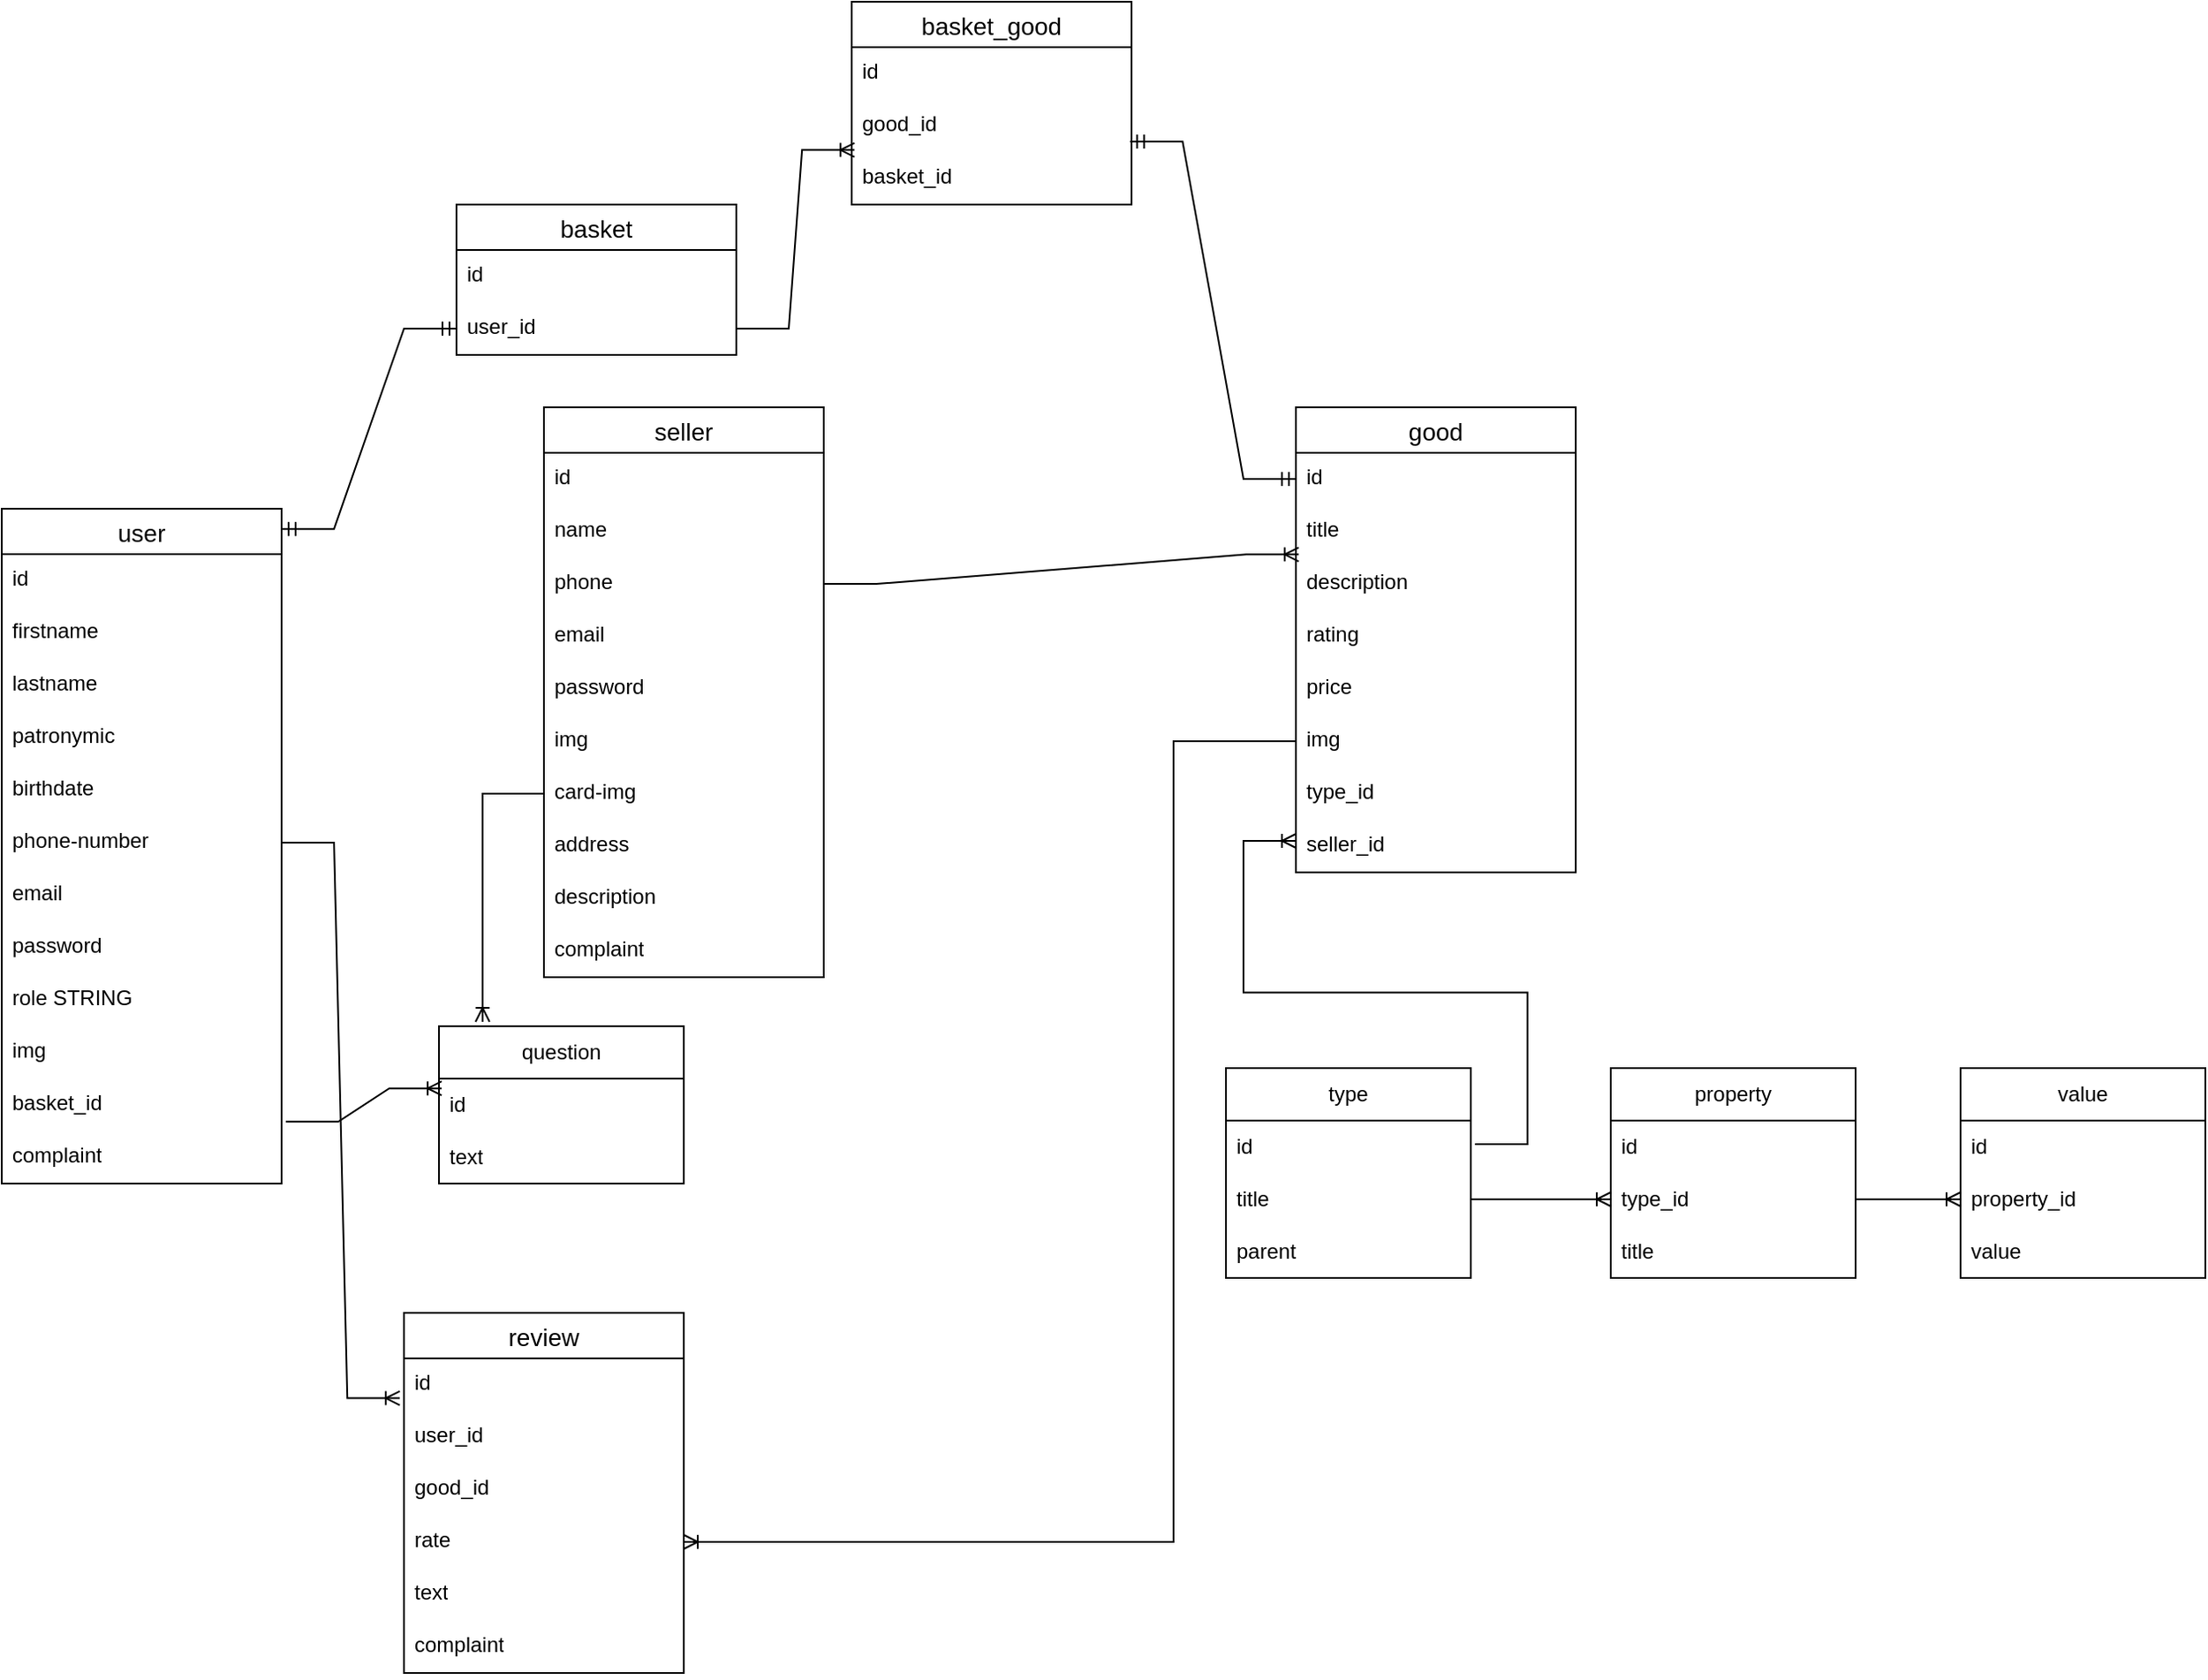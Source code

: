 <mxfile version="22.0.8" type="device">
  <diagram name="Страница — 1" id="OT1tv4u_Zi9Ht4_QGYQ0">
    <mxGraphModel dx="1520" dy="945" grid="1" gridSize="10" guides="1" tooltips="1" connect="1" arrows="1" fold="1" page="1" pageScale="1" pageWidth="827" pageHeight="1169" math="0" shadow="0">
      <root>
        <mxCell id="0" />
        <mxCell id="1" parent="0" />
        <mxCell id="wsZ9izORC8DQVj3VS6HT-1" value="user" style="swimlane;fontStyle=0;childLayout=stackLayout;horizontal=1;startSize=26;horizontalStack=0;resizeParent=1;resizeParentMax=0;resizeLast=0;collapsible=1;marginBottom=0;align=center;fontSize=14;" parent="1" vertex="1">
          <mxGeometry x="60" y="290" width="160" height="386" as="geometry" />
        </mxCell>
        <mxCell id="wsZ9izORC8DQVj3VS6HT-2" value="id" style="text;strokeColor=none;fillColor=none;spacingLeft=4;spacingRight=4;overflow=hidden;rotatable=0;points=[[0,0.5],[1,0.5]];portConstraint=eastwest;fontSize=12;whiteSpace=wrap;html=1;" parent="wsZ9izORC8DQVj3VS6HT-1" vertex="1">
          <mxGeometry y="26" width="160" height="30" as="geometry" />
        </mxCell>
        <mxCell id="wsZ9izORC8DQVj3VS6HT-3" value="firstname" style="text;strokeColor=none;fillColor=none;spacingLeft=4;spacingRight=4;overflow=hidden;rotatable=0;points=[[0,0.5],[1,0.5]];portConstraint=eastwest;fontSize=12;whiteSpace=wrap;html=1;" parent="wsZ9izORC8DQVj3VS6HT-1" vertex="1">
          <mxGeometry y="56" width="160" height="30" as="geometry" />
        </mxCell>
        <mxCell id="wsZ9izORC8DQVj3VS6HT-4" value="lastname" style="text;strokeColor=none;fillColor=none;spacingLeft=4;spacingRight=4;overflow=hidden;rotatable=0;points=[[0,0.5],[1,0.5]];portConstraint=eastwest;fontSize=12;whiteSpace=wrap;html=1;" parent="wsZ9izORC8DQVj3VS6HT-1" vertex="1">
          <mxGeometry y="86" width="160" height="30" as="geometry" />
        </mxCell>
        <mxCell id="wsZ9izORC8DQVj3VS6HT-5" value="patronymic" style="text;strokeColor=none;fillColor=none;spacingLeft=4;spacingRight=4;overflow=hidden;rotatable=0;points=[[0,0.5],[1,0.5]];portConstraint=eastwest;fontSize=12;whiteSpace=wrap;html=1;" parent="wsZ9izORC8DQVj3VS6HT-1" vertex="1">
          <mxGeometry y="116" width="160" height="30" as="geometry" />
        </mxCell>
        <mxCell id="wsZ9izORC8DQVj3VS6HT-7" value="birthdate" style="text;strokeColor=none;fillColor=none;spacingLeft=4;spacingRight=4;overflow=hidden;rotatable=0;points=[[0,0.5],[1,0.5]];portConstraint=eastwest;fontSize=12;whiteSpace=wrap;html=1;" parent="wsZ9izORC8DQVj3VS6HT-1" vertex="1">
          <mxGeometry y="146" width="160" height="30" as="geometry" />
        </mxCell>
        <mxCell id="wsZ9izORC8DQVj3VS6HT-8" value="phone-number" style="text;strokeColor=none;fillColor=none;spacingLeft=4;spacingRight=4;overflow=hidden;rotatable=0;points=[[0,0.5],[1,0.5]];portConstraint=eastwest;fontSize=12;whiteSpace=wrap;html=1;" parent="wsZ9izORC8DQVj3VS6HT-1" vertex="1">
          <mxGeometry y="176" width="160" height="30" as="geometry" />
        </mxCell>
        <mxCell id="wsZ9izORC8DQVj3VS6HT-9" value="email" style="text;strokeColor=none;fillColor=none;spacingLeft=4;spacingRight=4;overflow=hidden;rotatable=0;points=[[0,0.5],[1,0.5]];portConstraint=eastwest;fontSize=12;whiteSpace=wrap;html=1;" parent="wsZ9izORC8DQVj3VS6HT-1" vertex="1">
          <mxGeometry y="206" width="160" height="30" as="geometry" />
        </mxCell>
        <mxCell id="wsZ9izORC8DQVj3VS6HT-10" value="password" style="text;strokeColor=none;fillColor=none;spacingLeft=4;spacingRight=4;overflow=hidden;rotatable=0;points=[[0,0.5],[1,0.5]];portConstraint=eastwest;fontSize=12;whiteSpace=wrap;html=1;" parent="wsZ9izORC8DQVj3VS6HT-1" vertex="1">
          <mxGeometry y="236" width="160" height="30" as="geometry" />
        </mxCell>
        <mxCell id="wsZ9izORC8DQVj3VS6HT-11" value="role STRING" style="text;strokeColor=none;fillColor=none;spacingLeft=4;spacingRight=4;overflow=hidden;rotatable=0;points=[[0,0.5],[1,0.5]];portConstraint=eastwest;fontSize=12;whiteSpace=wrap;html=1;" parent="wsZ9izORC8DQVj3VS6HT-1" vertex="1">
          <mxGeometry y="266" width="160" height="30" as="geometry" />
        </mxCell>
        <mxCell id="5W4zjXzBesh5gkNlHrQO-1" value="img" style="text;strokeColor=none;fillColor=none;spacingLeft=4;spacingRight=4;overflow=hidden;rotatable=0;points=[[0,0.5],[1,0.5]];portConstraint=eastwest;fontSize=12;whiteSpace=wrap;html=1;" parent="wsZ9izORC8DQVj3VS6HT-1" vertex="1">
          <mxGeometry y="296" width="160" height="30" as="geometry" />
        </mxCell>
        <mxCell id="5W4zjXzBesh5gkNlHrQO-3" value="basket_id&lt;br&gt;" style="text;strokeColor=none;fillColor=none;spacingLeft=4;spacingRight=4;overflow=hidden;rotatable=0;points=[[0,0.5],[1,0.5]];portConstraint=eastwest;fontSize=12;whiteSpace=wrap;html=1;" parent="wsZ9izORC8DQVj3VS6HT-1" vertex="1">
          <mxGeometry y="326" width="160" height="30" as="geometry" />
        </mxCell>
        <mxCell id="5W4zjXzBesh5gkNlHrQO-2" value="complaint" style="text;strokeColor=none;fillColor=none;spacingLeft=4;spacingRight=4;overflow=hidden;rotatable=0;points=[[0,0.5],[1,0.5]];portConstraint=eastwest;fontSize=12;whiteSpace=wrap;html=1;" parent="wsZ9izORC8DQVj3VS6HT-1" vertex="1">
          <mxGeometry y="356" width="160" height="30" as="geometry" />
        </mxCell>
        <mxCell id="wsZ9izORC8DQVj3VS6HT-12" value="basket" style="swimlane;fontStyle=0;childLayout=stackLayout;horizontal=1;startSize=26;horizontalStack=0;resizeParent=1;resizeParentMax=0;resizeLast=0;collapsible=1;marginBottom=0;align=center;fontSize=14;" parent="1" vertex="1">
          <mxGeometry x="320" y="116" width="160" height="86" as="geometry" />
        </mxCell>
        <mxCell id="wsZ9izORC8DQVj3VS6HT-13" value="id" style="text;strokeColor=none;fillColor=none;spacingLeft=4;spacingRight=4;overflow=hidden;rotatable=0;points=[[0,0.5],[1,0.5]];portConstraint=eastwest;fontSize=12;whiteSpace=wrap;html=1;" parent="wsZ9izORC8DQVj3VS6HT-12" vertex="1">
          <mxGeometry y="26" width="160" height="30" as="geometry" />
        </mxCell>
        <mxCell id="wsZ9izORC8DQVj3VS6HT-14" value="user_id" style="text;strokeColor=none;fillColor=none;spacingLeft=4;spacingRight=4;overflow=hidden;rotatable=0;points=[[0,0.5],[1,0.5]];portConstraint=eastwest;fontSize=12;whiteSpace=wrap;html=1;" parent="wsZ9izORC8DQVj3VS6HT-12" vertex="1">
          <mxGeometry y="56" width="160" height="30" as="geometry" />
        </mxCell>
        <mxCell id="wsZ9izORC8DQVj3VS6HT-22" value="" style="edgeStyle=entityRelationEdgeStyle;fontSize=12;html=1;endArrow=ERmandOne;startArrow=ERmandOne;rounded=0;exitX=1;exitY=0.03;exitDx=0;exitDy=0;exitPerimeter=0;" parent="1" source="wsZ9izORC8DQVj3VS6HT-1" target="wsZ9izORC8DQVj3VS6HT-14" edge="1">
          <mxGeometry width="100" height="100" relative="1" as="geometry">
            <mxPoint x="210" y="430" as="sourcePoint" />
            <mxPoint x="286.8" y="168.79" as="targetPoint" />
          </mxGeometry>
        </mxCell>
        <mxCell id="wsZ9izORC8DQVj3VS6HT-25" value="good" style="swimlane;fontStyle=0;childLayout=stackLayout;horizontal=1;startSize=26;horizontalStack=0;resizeParent=1;resizeParentMax=0;resizeLast=0;collapsible=1;marginBottom=0;align=center;fontSize=14;" parent="1" vertex="1">
          <mxGeometry x="800" y="232" width="160" height="266" as="geometry" />
        </mxCell>
        <mxCell id="wsZ9izORC8DQVj3VS6HT-26" value="id" style="text;strokeColor=none;fillColor=none;spacingLeft=4;spacingRight=4;overflow=hidden;rotatable=0;points=[[0,0.5],[1,0.5]];portConstraint=eastwest;fontSize=12;whiteSpace=wrap;html=1;" parent="wsZ9izORC8DQVj3VS6HT-25" vertex="1">
          <mxGeometry y="26" width="160" height="30" as="geometry" />
        </mxCell>
        <mxCell id="wsZ9izORC8DQVj3VS6HT-27" value="title" style="text;strokeColor=none;fillColor=none;spacingLeft=4;spacingRight=4;overflow=hidden;rotatable=0;points=[[0,0.5],[1,0.5]];portConstraint=eastwest;fontSize=12;whiteSpace=wrap;html=1;" parent="wsZ9izORC8DQVj3VS6HT-25" vertex="1">
          <mxGeometry y="56" width="160" height="30" as="geometry" />
        </mxCell>
        <mxCell id="5W4zjXzBesh5gkNlHrQO-18" value="description" style="text;strokeColor=none;fillColor=none;spacingLeft=4;spacingRight=4;overflow=hidden;rotatable=0;points=[[0,0.5],[1,0.5]];portConstraint=eastwest;fontSize=12;whiteSpace=wrap;html=1;" parent="wsZ9izORC8DQVj3VS6HT-25" vertex="1">
          <mxGeometry y="86" width="160" height="30" as="geometry" />
        </mxCell>
        <mxCell id="wsZ9izORC8DQVj3VS6HT-28" value="rating" style="text;strokeColor=none;fillColor=none;spacingLeft=4;spacingRight=4;overflow=hidden;rotatable=0;points=[[0,0.5],[1,0.5]];portConstraint=eastwest;fontSize=12;whiteSpace=wrap;html=1;" parent="wsZ9izORC8DQVj3VS6HT-25" vertex="1">
          <mxGeometry y="116" width="160" height="30" as="geometry" />
        </mxCell>
        <mxCell id="wsZ9izORC8DQVj3VS6HT-29" value="price" style="text;strokeColor=none;fillColor=none;spacingLeft=4;spacingRight=4;overflow=hidden;rotatable=0;points=[[0,0.5],[1,0.5]];portConstraint=eastwest;fontSize=12;whiteSpace=wrap;html=1;" parent="wsZ9izORC8DQVj3VS6HT-25" vertex="1">
          <mxGeometry y="146" width="160" height="30" as="geometry" />
        </mxCell>
        <mxCell id="wsZ9izORC8DQVj3VS6HT-30" value="img" style="text;strokeColor=none;fillColor=none;spacingLeft=4;spacingRight=4;overflow=hidden;rotatable=0;points=[[0,0.5],[1,0.5]];portConstraint=eastwest;fontSize=12;whiteSpace=wrap;html=1;" parent="wsZ9izORC8DQVj3VS6HT-25" vertex="1">
          <mxGeometry y="176" width="160" height="30" as="geometry" />
        </mxCell>
        <mxCell id="wsZ9izORC8DQVj3VS6HT-31" value="type_id" style="text;strokeColor=none;fillColor=none;spacingLeft=4;spacingRight=4;overflow=hidden;rotatable=0;points=[[0,0.5],[1,0.5]];portConstraint=eastwest;fontSize=12;whiteSpace=wrap;html=1;" parent="wsZ9izORC8DQVj3VS6HT-25" vertex="1">
          <mxGeometry y="206" width="160" height="30" as="geometry" />
        </mxCell>
        <mxCell id="PsErflDxjI00V8pYwVn6-32" value="seller_id" style="text;strokeColor=none;fillColor=none;spacingLeft=4;spacingRight=4;overflow=hidden;rotatable=0;points=[[0,0.5],[1,0.5]];portConstraint=eastwest;fontSize=12;whiteSpace=wrap;html=1;" vertex="1" parent="wsZ9izORC8DQVj3VS6HT-25">
          <mxGeometry y="236" width="160" height="30" as="geometry" />
        </mxCell>
        <mxCell id="wsZ9izORC8DQVj3VS6HT-52" value="basket_good" style="swimlane;fontStyle=0;childLayout=stackLayout;horizontal=1;startSize=26;horizontalStack=0;resizeParent=1;resizeParentMax=0;resizeLast=0;collapsible=1;marginBottom=0;align=center;fontSize=14;" parent="1" vertex="1">
          <mxGeometry x="546" width="160" height="116" as="geometry" />
        </mxCell>
        <mxCell id="wsZ9izORC8DQVj3VS6HT-53" value="id" style="text;strokeColor=none;fillColor=none;spacingLeft=4;spacingRight=4;overflow=hidden;rotatable=0;points=[[0,0.5],[1,0.5]];portConstraint=eastwest;fontSize=12;whiteSpace=wrap;html=1;" parent="wsZ9izORC8DQVj3VS6HT-52" vertex="1">
          <mxGeometry y="26" width="160" height="30" as="geometry" />
        </mxCell>
        <mxCell id="wsZ9izORC8DQVj3VS6HT-54" value="good_id" style="text;strokeColor=none;fillColor=none;spacingLeft=4;spacingRight=4;overflow=hidden;rotatable=0;points=[[0,0.5],[1,0.5]];portConstraint=eastwest;fontSize=12;whiteSpace=wrap;html=1;" parent="wsZ9izORC8DQVj3VS6HT-52" vertex="1">
          <mxGeometry y="56" width="160" height="30" as="geometry" />
        </mxCell>
        <mxCell id="wsZ9izORC8DQVj3VS6HT-55" value="basket_id" style="text;strokeColor=none;fillColor=none;spacingLeft=4;spacingRight=4;overflow=hidden;rotatable=0;points=[[0,0.5],[1,0.5]];portConstraint=eastwest;fontSize=12;whiteSpace=wrap;html=1;" parent="wsZ9izORC8DQVj3VS6HT-52" vertex="1">
          <mxGeometry y="86" width="160" height="30" as="geometry" />
        </mxCell>
        <mxCell id="wsZ9izORC8DQVj3VS6HT-57" value="" style="edgeStyle=entityRelationEdgeStyle;fontSize=12;html=1;endArrow=ERoneToMany;rounded=0;exitX=1;exitY=0.5;exitDx=0;exitDy=0;entryX=0.01;entryY=-0.04;entryDx=0;entryDy=0;entryPerimeter=0;" parent="1" source="wsZ9izORC8DQVj3VS6HT-14" target="wsZ9izORC8DQVj3VS6HT-55" edge="1">
          <mxGeometry width="100" height="100" relative="1" as="geometry">
            <mxPoint x="436" y="105" as="sourcePoint" />
            <mxPoint x="536" y="110" as="targetPoint" />
          </mxGeometry>
        </mxCell>
        <mxCell id="wsZ9izORC8DQVj3VS6HT-58" value="" style="edgeStyle=entityRelationEdgeStyle;fontSize=12;html=1;endArrow=ERmandOne;startArrow=ERmandOne;rounded=0;entryX=0;entryY=0.5;entryDx=0;entryDy=0;exitX=0.995;exitY=-0.2;exitDx=0;exitDy=0;exitPerimeter=0;" parent="1" source="wsZ9izORC8DQVj3VS6HT-55" target="wsZ9izORC8DQVj3VS6HT-26" edge="1">
          <mxGeometry width="100" height="100" relative="1" as="geometry">
            <mxPoint x="630" y="340" as="sourcePoint" />
            <mxPoint x="730" y="240" as="targetPoint" />
          </mxGeometry>
        </mxCell>
        <mxCell id="wsZ9izORC8DQVj3VS6HT-59" value="review" style="swimlane;fontStyle=0;childLayout=stackLayout;horizontal=1;startSize=26;horizontalStack=0;resizeParent=1;resizeParentMax=0;resizeLast=0;collapsible=1;marginBottom=0;align=center;fontSize=14;" parent="1" vertex="1">
          <mxGeometry x="290" y="750" width="160" height="206" as="geometry" />
        </mxCell>
        <mxCell id="wsZ9izORC8DQVj3VS6HT-60" value="id" style="text;strokeColor=none;fillColor=none;spacingLeft=4;spacingRight=4;overflow=hidden;rotatable=0;points=[[0,0.5],[1,0.5]];portConstraint=eastwest;fontSize=12;whiteSpace=wrap;html=1;" parent="wsZ9izORC8DQVj3VS6HT-59" vertex="1">
          <mxGeometry y="26" width="160" height="30" as="geometry" />
        </mxCell>
        <mxCell id="wsZ9izORC8DQVj3VS6HT-61" value="user_id" style="text;strokeColor=none;fillColor=none;spacingLeft=4;spacingRight=4;overflow=hidden;rotatable=0;points=[[0,0.5],[1,0.5]];portConstraint=eastwest;fontSize=12;whiteSpace=wrap;html=1;" parent="wsZ9izORC8DQVj3VS6HT-59" vertex="1">
          <mxGeometry y="56" width="160" height="30" as="geometry" />
        </mxCell>
        <mxCell id="wsZ9izORC8DQVj3VS6HT-62" value="good_id" style="text;strokeColor=none;fillColor=none;spacingLeft=4;spacingRight=4;overflow=hidden;rotatable=0;points=[[0,0.5],[1,0.5]];portConstraint=eastwest;fontSize=12;whiteSpace=wrap;html=1;" parent="wsZ9izORC8DQVj3VS6HT-59" vertex="1">
          <mxGeometry y="86" width="160" height="30" as="geometry" />
        </mxCell>
        <mxCell id="5W4zjXzBesh5gkNlHrQO-17" value="rate" style="text;strokeColor=none;fillColor=none;spacingLeft=4;spacingRight=4;overflow=hidden;rotatable=0;points=[[0,0.5],[1,0.5]];portConstraint=eastwest;fontSize=12;whiteSpace=wrap;html=1;" parent="wsZ9izORC8DQVj3VS6HT-59" vertex="1">
          <mxGeometry y="116" width="160" height="30" as="geometry" />
        </mxCell>
        <mxCell id="5W4zjXzBesh5gkNlHrQO-16" value="text" style="text;strokeColor=none;fillColor=none;spacingLeft=4;spacingRight=4;overflow=hidden;rotatable=0;points=[[0,0.5],[1,0.5]];portConstraint=eastwest;fontSize=12;whiteSpace=wrap;html=1;" parent="wsZ9izORC8DQVj3VS6HT-59" vertex="1">
          <mxGeometry y="146" width="160" height="30" as="geometry" />
        </mxCell>
        <mxCell id="wsZ9izORC8DQVj3VS6HT-63" value="complaint" style="text;strokeColor=none;fillColor=none;spacingLeft=4;spacingRight=4;overflow=hidden;rotatable=0;points=[[0,0.5],[1,0.5]];portConstraint=eastwest;fontSize=12;whiteSpace=wrap;html=1;" parent="wsZ9izORC8DQVj3VS6HT-59" vertex="1">
          <mxGeometry y="176" width="160" height="30" as="geometry" />
        </mxCell>
        <mxCell id="wsZ9izORC8DQVj3VS6HT-64" value="" style="edgeStyle=entityRelationEdgeStyle;fontSize=12;html=1;endArrow=ERoneToMany;rounded=0;exitX=1;exitY=0.5;exitDx=0;exitDy=0;entryX=-0.015;entryY=0.76;entryDx=0;entryDy=0;entryPerimeter=0;" parent="1" source="wsZ9izORC8DQVj3VS6HT-8" target="wsZ9izORC8DQVj3VS6HT-60" edge="1">
          <mxGeometry width="100" height="100" relative="1" as="geometry">
            <mxPoint x="300" y="480" as="sourcePoint" />
            <mxPoint x="400" y="380" as="targetPoint" />
          </mxGeometry>
        </mxCell>
        <mxCell id="5W4zjXzBesh5gkNlHrQO-10" value="question" style="swimlane;fontStyle=0;childLayout=stackLayout;horizontal=1;startSize=30;horizontalStack=0;resizeParent=1;resizeParentMax=0;resizeLast=0;collapsible=1;marginBottom=0;whiteSpace=wrap;html=1;" parent="1" vertex="1">
          <mxGeometry x="310" y="586" width="140" height="90" as="geometry" />
        </mxCell>
        <mxCell id="5W4zjXzBesh5gkNlHrQO-11" value="id" style="text;strokeColor=none;fillColor=none;align=left;verticalAlign=middle;spacingLeft=4;spacingRight=4;overflow=hidden;points=[[0,0.5],[1,0.5]];portConstraint=eastwest;rotatable=0;whiteSpace=wrap;html=1;" parent="5W4zjXzBesh5gkNlHrQO-10" vertex="1">
          <mxGeometry y="30" width="140" height="30" as="geometry" />
        </mxCell>
        <mxCell id="5W4zjXzBesh5gkNlHrQO-13" value="text" style="text;strokeColor=none;fillColor=none;align=left;verticalAlign=middle;spacingLeft=4;spacingRight=4;overflow=hidden;points=[[0,0.5],[1,0.5]];portConstraint=eastwest;rotatable=0;whiteSpace=wrap;html=1;" parent="5W4zjXzBesh5gkNlHrQO-10" vertex="1">
          <mxGeometry y="60" width="140" height="30" as="geometry" />
        </mxCell>
        <mxCell id="5W4zjXzBesh5gkNlHrQO-14" value="" style="edgeStyle=entityRelationEdgeStyle;fontSize=12;html=1;endArrow=ERoneToMany;rounded=0;exitX=1.015;exitY=0.822;exitDx=0;exitDy=0;exitPerimeter=0;entryX=0.011;entryY=0.187;entryDx=0;entryDy=0;entryPerimeter=0;" parent="1" source="5W4zjXzBesh5gkNlHrQO-3" target="5W4zjXzBesh5gkNlHrQO-11" edge="1">
          <mxGeometry width="100" height="100" relative="1" as="geometry">
            <mxPoint x="221.6" y="760" as="sourcePoint" />
            <mxPoint x="300" y="631" as="targetPoint" />
          </mxGeometry>
        </mxCell>
        <mxCell id="PsErflDxjI00V8pYwVn6-1" value="type" style="swimlane;fontStyle=0;childLayout=stackLayout;horizontal=1;startSize=30;horizontalStack=0;resizeParent=1;resizeParentMax=0;resizeLast=0;collapsible=1;marginBottom=0;whiteSpace=wrap;html=1;" vertex="1" parent="1">
          <mxGeometry x="760" y="610" width="140" height="120" as="geometry" />
        </mxCell>
        <mxCell id="PsErflDxjI00V8pYwVn6-2" value="id" style="text;strokeColor=none;fillColor=none;align=left;verticalAlign=middle;spacingLeft=4;spacingRight=4;overflow=hidden;points=[[0,0.5],[1,0.5]];portConstraint=eastwest;rotatable=0;whiteSpace=wrap;html=1;" vertex="1" parent="PsErflDxjI00V8pYwVn6-1">
          <mxGeometry y="30" width="140" height="30" as="geometry" />
        </mxCell>
        <mxCell id="PsErflDxjI00V8pYwVn6-3" value="title" style="text;strokeColor=none;fillColor=none;align=left;verticalAlign=middle;spacingLeft=4;spacingRight=4;overflow=hidden;points=[[0,0.5],[1,0.5]];portConstraint=eastwest;rotatable=0;whiteSpace=wrap;html=1;" vertex="1" parent="PsErflDxjI00V8pYwVn6-1">
          <mxGeometry y="60" width="140" height="30" as="geometry" />
        </mxCell>
        <mxCell id="PsErflDxjI00V8pYwVn6-4" value="parent" style="text;strokeColor=none;fillColor=none;align=left;verticalAlign=middle;spacingLeft=4;spacingRight=4;overflow=hidden;points=[[0,0.5],[1,0.5]];portConstraint=eastwest;rotatable=0;whiteSpace=wrap;html=1;" vertex="1" parent="PsErflDxjI00V8pYwVn6-1">
          <mxGeometry y="90" width="140" height="30" as="geometry" />
        </mxCell>
        <mxCell id="PsErflDxjI00V8pYwVn6-5" value="property" style="swimlane;fontStyle=0;childLayout=stackLayout;horizontal=1;startSize=30;horizontalStack=0;resizeParent=1;resizeParentMax=0;resizeLast=0;collapsible=1;marginBottom=0;whiteSpace=wrap;html=1;" vertex="1" parent="1">
          <mxGeometry x="980" y="610" width="140" height="120" as="geometry" />
        </mxCell>
        <mxCell id="PsErflDxjI00V8pYwVn6-6" value="id" style="text;strokeColor=none;fillColor=none;align=left;verticalAlign=middle;spacingLeft=4;spacingRight=4;overflow=hidden;points=[[0,0.5],[1,0.5]];portConstraint=eastwest;rotatable=0;whiteSpace=wrap;html=1;" vertex="1" parent="PsErflDxjI00V8pYwVn6-5">
          <mxGeometry y="30" width="140" height="30" as="geometry" />
        </mxCell>
        <mxCell id="PsErflDxjI00V8pYwVn6-7" value="type_id" style="text;strokeColor=none;fillColor=none;align=left;verticalAlign=middle;spacingLeft=4;spacingRight=4;overflow=hidden;points=[[0,0.5],[1,0.5]];portConstraint=eastwest;rotatable=0;whiteSpace=wrap;html=1;" vertex="1" parent="PsErflDxjI00V8pYwVn6-5">
          <mxGeometry y="60" width="140" height="30" as="geometry" />
        </mxCell>
        <mxCell id="PsErflDxjI00V8pYwVn6-8" value="title" style="text;strokeColor=none;fillColor=none;align=left;verticalAlign=middle;spacingLeft=4;spacingRight=4;overflow=hidden;points=[[0,0.5],[1,0.5]];portConstraint=eastwest;rotatable=0;whiteSpace=wrap;html=1;" vertex="1" parent="PsErflDxjI00V8pYwVn6-5">
          <mxGeometry y="90" width="140" height="30" as="geometry" />
        </mxCell>
        <mxCell id="PsErflDxjI00V8pYwVn6-9" value="value" style="swimlane;fontStyle=0;childLayout=stackLayout;horizontal=1;startSize=30;horizontalStack=0;resizeParent=1;resizeParentMax=0;resizeLast=0;collapsible=1;marginBottom=0;whiteSpace=wrap;html=1;" vertex="1" parent="1">
          <mxGeometry x="1180" y="610" width="140" height="120" as="geometry" />
        </mxCell>
        <mxCell id="PsErflDxjI00V8pYwVn6-10" value="id" style="text;strokeColor=none;fillColor=none;align=left;verticalAlign=middle;spacingLeft=4;spacingRight=4;overflow=hidden;points=[[0,0.5],[1,0.5]];portConstraint=eastwest;rotatable=0;whiteSpace=wrap;html=1;" vertex="1" parent="PsErflDxjI00V8pYwVn6-9">
          <mxGeometry y="30" width="140" height="30" as="geometry" />
        </mxCell>
        <mxCell id="PsErflDxjI00V8pYwVn6-11" value="property_id" style="text;strokeColor=none;fillColor=none;align=left;verticalAlign=middle;spacingLeft=4;spacingRight=4;overflow=hidden;points=[[0,0.5],[1,0.5]];portConstraint=eastwest;rotatable=0;whiteSpace=wrap;html=1;" vertex="1" parent="PsErflDxjI00V8pYwVn6-9">
          <mxGeometry y="60" width="140" height="30" as="geometry" />
        </mxCell>
        <mxCell id="PsErflDxjI00V8pYwVn6-12" value="value" style="text;strokeColor=none;fillColor=none;align=left;verticalAlign=middle;spacingLeft=4;spacingRight=4;overflow=hidden;points=[[0,0.5],[1,0.5]];portConstraint=eastwest;rotatable=0;whiteSpace=wrap;html=1;" vertex="1" parent="PsErflDxjI00V8pYwVn6-9">
          <mxGeometry y="90" width="140" height="30" as="geometry" />
        </mxCell>
        <mxCell id="PsErflDxjI00V8pYwVn6-13" value="" style="edgeStyle=entityRelationEdgeStyle;fontSize=12;html=1;endArrow=ERoneToMany;rounded=0;exitX=1;exitY=0.5;exitDx=0;exitDy=0;entryX=0;entryY=0.5;entryDx=0;entryDy=0;" edge="1" parent="1" source="PsErflDxjI00V8pYwVn6-3" target="PsErflDxjI00V8pYwVn6-7">
          <mxGeometry width="100" height="100" relative="1" as="geometry">
            <mxPoint x="940" y="770" as="sourcePoint" />
            <mxPoint x="1040" y="670" as="targetPoint" />
          </mxGeometry>
        </mxCell>
        <mxCell id="PsErflDxjI00V8pYwVn6-15" value="" style="edgeStyle=entityRelationEdgeStyle;fontSize=12;html=1;endArrow=ERoneToMany;rounded=0;exitX=1;exitY=0.5;exitDx=0;exitDy=0;entryX=0;entryY=0.5;entryDx=0;entryDy=0;" edge="1" parent="1" source="PsErflDxjI00V8pYwVn6-7" target="PsErflDxjI00V8pYwVn6-11">
          <mxGeometry width="100" height="100" relative="1" as="geometry">
            <mxPoint x="1140" y="614" as="sourcePoint" />
            <mxPoint x="1240" y="514" as="targetPoint" />
          </mxGeometry>
        </mxCell>
        <mxCell id="PsErflDxjI00V8pYwVn6-16" value="" style="edgeStyle=entityRelationEdgeStyle;fontSize=12;html=1;endArrow=ERoneToMany;rounded=0;entryX=0;entryY=0.5;entryDx=0;entryDy=0;exitX=1.017;exitY=0.137;exitDx=0;exitDy=0;exitPerimeter=0;" edge="1" parent="1">
          <mxGeometry width="100" height="100" relative="1" as="geometry">
            <mxPoint x="902.38" y="653.44" as="sourcePoint" />
            <mxPoint x="800" y="480" as="targetPoint" />
          </mxGeometry>
        </mxCell>
        <mxCell id="PsErflDxjI00V8pYwVn6-17" value="seller" style="swimlane;fontStyle=0;childLayout=stackLayout;horizontal=1;startSize=26;horizontalStack=0;resizeParent=1;resizeParentMax=0;resizeLast=0;collapsible=1;marginBottom=0;align=center;fontSize=14;" vertex="1" parent="1">
          <mxGeometry x="370" y="232" width="160" height="326" as="geometry" />
        </mxCell>
        <mxCell id="PsErflDxjI00V8pYwVn6-18" value="id" style="text;strokeColor=none;fillColor=none;spacingLeft=4;spacingRight=4;overflow=hidden;rotatable=0;points=[[0,0.5],[1,0.5]];portConstraint=eastwest;fontSize=12;whiteSpace=wrap;html=1;" vertex="1" parent="PsErflDxjI00V8pYwVn6-17">
          <mxGeometry y="26" width="160" height="30" as="geometry" />
        </mxCell>
        <mxCell id="PsErflDxjI00V8pYwVn6-23" value="name" style="text;strokeColor=none;fillColor=none;spacingLeft=4;spacingRight=4;overflow=hidden;rotatable=0;points=[[0,0.5],[1,0.5]];portConstraint=eastwest;fontSize=12;whiteSpace=wrap;html=1;" vertex="1" parent="PsErflDxjI00V8pYwVn6-17">
          <mxGeometry y="56" width="160" height="30" as="geometry" />
        </mxCell>
        <mxCell id="PsErflDxjI00V8pYwVn6-22" value="phone" style="text;strokeColor=none;fillColor=none;spacingLeft=4;spacingRight=4;overflow=hidden;rotatable=0;points=[[0,0.5],[1,0.5]];portConstraint=eastwest;fontSize=12;whiteSpace=wrap;html=1;" vertex="1" parent="PsErflDxjI00V8pYwVn6-17">
          <mxGeometry y="86" width="160" height="30" as="geometry" />
        </mxCell>
        <mxCell id="PsErflDxjI00V8pYwVn6-21" value="email" style="text;strokeColor=none;fillColor=none;spacingLeft=4;spacingRight=4;overflow=hidden;rotatable=0;points=[[0,0.5],[1,0.5]];portConstraint=eastwest;fontSize=12;whiteSpace=wrap;html=1;" vertex="1" parent="PsErflDxjI00V8pYwVn6-17">
          <mxGeometry y="116" width="160" height="30" as="geometry" />
        </mxCell>
        <mxCell id="PsErflDxjI00V8pYwVn6-34" value="password" style="text;strokeColor=none;fillColor=none;spacingLeft=4;spacingRight=4;overflow=hidden;rotatable=0;points=[[0,0.5],[1,0.5]];portConstraint=eastwest;fontSize=12;whiteSpace=wrap;html=1;" vertex="1" parent="PsErflDxjI00V8pYwVn6-17">
          <mxGeometry y="146" width="160" height="30" as="geometry" />
        </mxCell>
        <mxCell id="PsErflDxjI00V8pYwVn6-19" value="img" style="text;strokeColor=none;fillColor=none;spacingLeft=4;spacingRight=4;overflow=hidden;rotatable=0;points=[[0,0.5],[1,0.5]];portConstraint=eastwest;fontSize=12;whiteSpace=wrap;html=1;" vertex="1" parent="PsErflDxjI00V8pYwVn6-17">
          <mxGeometry y="176" width="160" height="30" as="geometry" />
        </mxCell>
        <mxCell id="PsErflDxjI00V8pYwVn6-20" value="card-img" style="text;strokeColor=none;fillColor=none;spacingLeft=4;spacingRight=4;overflow=hidden;rotatable=0;points=[[0,0.5],[1,0.5]];portConstraint=eastwest;fontSize=12;whiteSpace=wrap;html=1;" vertex="1" parent="PsErflDxjI00V8pYwVn6-17">
          <mxGeometry y="206" width="160" height="30" as="geometry" />
        </mxCell>
        <mxCell id="PsErflDxjI00V8pYwVn6-26" value="address" style="text;strokeColor=none;fillColor=none;spacingLeft=4;spacingRight=4;overflow=hidden;rotatable=0;points=[[0,0.5],[1,0.5]];portConstraint=eastwest;fontSize=12;whiteSpace=wrap;html=1;" vertex="1" parent="PsErflDxjI00V8pYwVn6-17">
          <mxGeometry y="236" width="160" height="30" as="geometry" />
        </mxCell>
        <mxCell id="PsErflDxjI00V8pYwVn6-25" value="description" style="text;strokeColor=none;fillColor=none;spacingLeft=4;spacingRight=4;overflow=hidden;rotatable=0;points=[[0,0.5],[1,0.5]];portConstraint=eastwest;fontSize=12;whiteSpace=wrap;html=1;" vertex="1" parent="PsErflDxjI00V8pYwVn6-17">
          <mxGeometry y="266" width="160" height="30" as="geometry" />
        </mxCell>
        <mxCell id="PsErflDxjI00V8pYwVn6-37" value="complaint" style="text;strokeColor=none;fillColor=none;spacingLeft=4;spacingRight=4;overflow=hidden;rotatable=0;points=[[0,0.5],[1,0.5]];portConstraint=eastwest;fontSize=12;whiteSpace=wrap;html=1;" vertex="1" parent="PsErflDxjI00V8pYwVn6-17">
          <mxGeometry y="296" width="160" height="30" as="geometry" />
        </mxCell>
        <mxCell id="PsErflDxjI00V8pYwVn6-33" value="" style="edgeStyle=entityRelationEdgeStyle;fontSize=12;html=1;endArrow=ERoneToMany;rounded=0;exitX=1;exitY=0.5;exitDx=0;exitDy=0;entryX=0.01;entryY=-0.062;entryDx=0;entryDy=0;entryPerimeter=0;" edge="1" parent="1" source="PsErflDxjI00V8pYwVn6-22" target="5W4zjXzBesh5gkNlHrQO-18">
          <mxGeometry width="100" height="100" relative="1" as="geometry">
            <mxPoint x="620" y="380" as="sourcePoint" />
            <mxPoint x="720" y="280" as="targetPoint" />
          </mxGeometry>
        </mxCell>
        <mxCell id="PsErflDxjI00V8pYwVn6-39" style="edgeStyle=orthogonalEdgeStyle;rounded=0;orthogonalLoop=1;jettySize=auto;html=1;entryX=1;entryY=0.5;entryDx=0;entryDy=0;endArrow=ERoneToMany;endFill=0;" edge="1" parent="1" source="wsZ9izORC8DQVj3VS6HT-30" target="5W4zjXzBesh5gkNlHrQO-17">
          <mxGeometry relative="1" as="geometry">
            <Array as="points">
              <mxPoint x="730" y="423" />
              <mxPoint x="730" y="881" />
            </Array>
          </mxGeometry>
        </mxCell>
        <mxCell id="PsErflDxjI00V8pYwVn6-41" style="edgeStyle=orthogonalEdgeStyle;rounded=0;orthogonalLoop=1;jettySize=auto;html=1;entryX=0.178;entryY=-0.028;entryDx=0;entryDy=0;entryPerimeter=0;endArrow=ERoneToMany;endFill=0;" edge="1" parent="1" source="PsErflDxjI00V8pYwVn6-20" target="5W4zjXzBesh5gkNlHrQO-10">
          <mxGeometry relative="1" as="geometry">
            <mxPoint x="329.94" y="580" as="targetPoint" />
          </mxGeometry>
        </mxCell>
      </root>
    </mxGraphModel>
  </diagram>
</mxfile>
